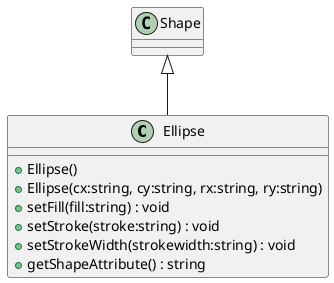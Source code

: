 @startuml
class Ellipse {
    + Ellipse()
    + Ellipse(cx:string, cy:string, rx:string, ry:string)
    + setFill(fill:string) : void
    + setStroke(stroke:string) : void
    + setStrokeWidth(strokewidth:string) : void
    + getShapeAttribute() : string
}
Shape <|-- Ellipse
@enduml

